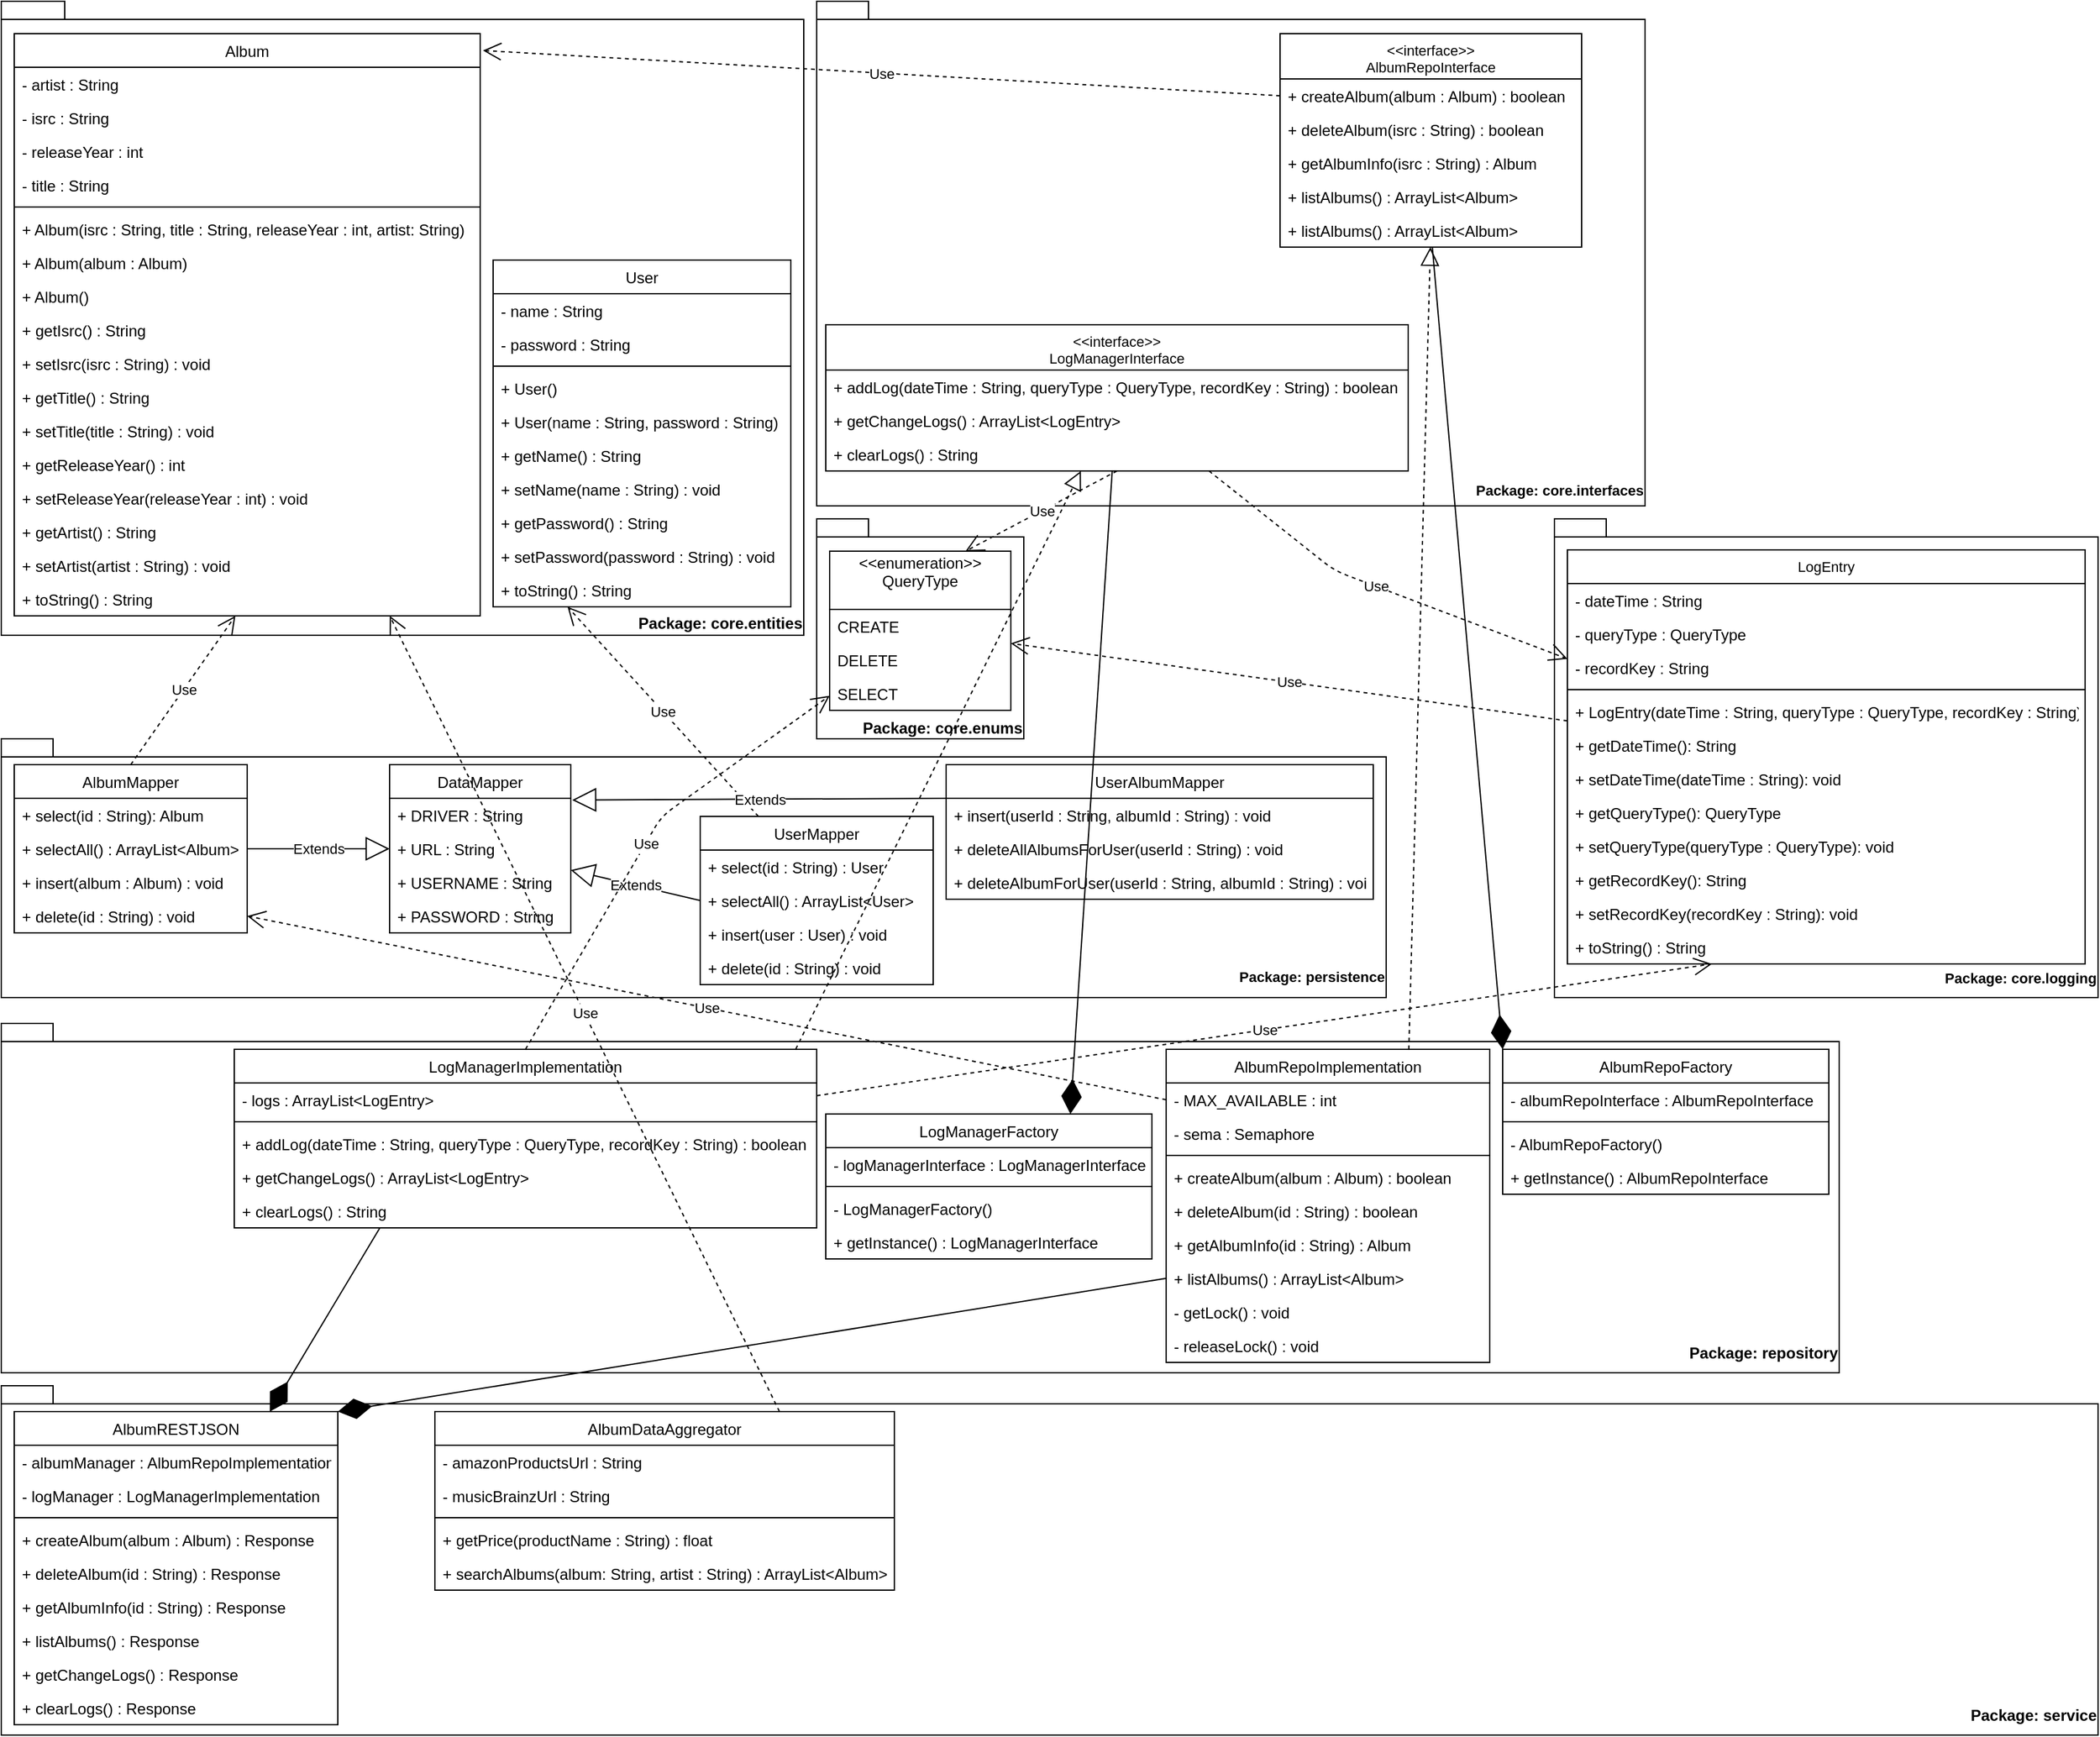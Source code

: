 <mxfile version="14.5.0" type="device"><diagram id="C5RBs43oDa-KdzZeNtuy" name="Page-1"><mxGraphModel dx="1718" dy="936" grid="1" gridSize="10" guides="1" tooltips="1" connect="1" arrows="1" fold="1" page="1" pageScale="1" pageWidth="827" pageHeight="1169" math="0" shadow="0"><root><mxCell id="WIyWlLk6GJQsqaUBKTNV-0"/><mxCell id="WIyWlLk6GJQsqaUBKTNV-1" parent="WIyWlLk6GJQsqaUBKTNV-0"/><mxCell id="I9Gw0vC_eoCGC_ENZ-wi-1" value="&lt;div align=&quot;right&quot;&gt;&lt;br&gt;&lt;/div&gt;&lt;div align=&quot;right&quot;&gt;&lt;br&gt;&lt;/div&gt;&lt;div align=&quot;right&quot;&gt;&lt;br&gt;&lt;/div&gt;&lt;div align=&quot;right&quot;&gt;&lt;br&gt;&lt;/div&gt;&lt;div align=&quot;right&quot;&gt;&lt;br&gt;&lt;/div&gt;&lt;div align=&quot;right&quot;&gt;&lt;br&gt;&lt;/div&gt;&lt;div align=&quot;right&quot;&gt;&lt;br&gt;&lt;/div&gt;&lt;div align=&quot;right&quot;&gt;&lt;br&gt;&lt;/div&gt;&lt;div align=&quot;right&quot;&gt;&lt;br&gt;&lt;/div&gt;&lt;div align=&quot;right&quot;&gt;&lt;br&gt;&lt;/div&gt;&lt;div align=&quot;right&quot;&gt;&lt;br&gt;&lt;/div&gt;&lt;div align=&quot;right&quot;&gt;&lt;br&gt;&lt;/div&gt;&lt;div align=&quot;right&quot;&gt;&lt;br&gt;&lt;/div&gt;&lt;div align=&quot;right&quot;&gt;&lt;br&gt;&lt;/div&gt;&lt;div align=&quot;right&quot;&gt;&lt;br&gt;&lt;/div&gt;&lt;div align=&quot;right&quot;&gt;&lt;br&gt;&lt;/div&gt;&lt;div align=&quot;right&quot;&gt;&lt;br&gt;&lt;/div&gt;&lt;div align=&quot;right&quot;&gt;&lt;br&gt;&lt;/div&gt;&lt;div align=&quot;right&quot;&gt;&lt;br&gt;&lt;/div&gt;&lt;div align=&quot;right&quot;&gt;&lt;br&gt;&lt;/div&gt;&lt;div align=&quot;right&quot;&gt;&lt;br&gt;&lt;/div&gt;&lt;div align=&quot;right&quot;&gt;&lt;br&gt;&lt;/div&gt;&lt;div align=&quot;right&quot;&gt;&lt;br&gt;&lt;/div&gt;&lt;div align=&quot;right&quot;&gt;&lt;br&gt;&lt;/div&gt;&lt;div align=&quot;right&quot;&gt;&lt;br&gt;&lt;/div&gt;&lt;div align=&quot;right&quot;&gt;&lt;br&gt;&lt;/div&gt;&lt;div align=&quot;right&quot;&gt;&lt;br&gt;&lt;/div&gt;&lt;div align=&quot;right&quot;&gt;&lt;br&gt;&lt;/div&gt;&lt;div align=&quot;right&quot;&gt;&lt;br&gt;&lt;/div&gt;&lt;div align=&quot;right&quot;&gt;&lt;br&gt;&lt;/div&gt;&lt;div align=&quot;right&quot;&gt;&lt;br&gt;&lt;/div&gt;&lt;div align=&quot;right&quot;&gt;&lt;br&gt;&lt;/div&gt;&lt;div align=&quot;right&quot;&gt;Package: core.entities&lt;/div&gt;" style="shape=folder;fontStyle=1;spacingTop=10;tabWidth=40;tabHeight=14;tabPosition=left;html=1;align=right;" vertex="1" parent="WIyWlLk6GJQsqaUBKTNV-1"><mxGeometry x="20" y="10" width="620" height="490" as="geometry"/></mxCell><mxCell id="zkfFHV4jXpPFQw0GAbJ--0" value="Album" style="swimlane;fontStyle=0;align=center;verticalAlign=top;childLayout=stackLayout;horizontal=1;startSize=26;horizontalStack=0;resizeParent=1;resizeLast=0;collapsible=1;marginBottom=0;rounded=0;shadow=0;strokeWidth=1;" parent="WIyWlLk6GJQsqaUBKTNV-1" vertex="1"><mxGeometry x="30" y="35" width="360" height="450" as="geometry"><mxRectangle x="230" y="140" width="160" height="26" as="alternateBounds"/></mxGeometry></mxCell><mxCell id="zkfFHV4jXpPFQw0GAbJ--1" value="- artist : String" style="text;align=left;verticalAlign=top;spacingLeft=4;spacingRight=4;overflow=hidden;rotatable=0;points=[[0,0.5],[1,0.5]];portConstraint=eastwest;" parent="zkfFHV4jXpPFQw0GAbJ--0" vertex="1"><mxGeometry y="26" width="360" height="26" as="geometry"/></mxCell><mxCell id="zkfFHV4jXpPFQw0GAbJ--2" value="- isrc : String" style="text;align=left;verticalAlign=top;spacingLeft=4;spacingRight=4;overflow=hidden;rotatable=0;points=[[0,0.5],[1,0.5]];portConstraint=eastwest;rounded=0;shadow=0;html=0;" parent="zkfFHV4jXpPFQw0GAbJ--0" vertex="1"><mxGeometry y="52" width="360" height="26" as="geometry"/></mxCell><mxCell id="zkfFHV4jXpPFQw0GAbJ--3" value="- releaseYear : int" style="text;align=left;verticalAlign=top;spacingLeft=4;spacingRight=4;overflow=hidden;rotatable=0;points=[[0,0.5],[1,0.5]];portConstraint=eastwest;rounded=0;shadow=0;html=0;" parent="zkfFHV4jXpPFQw0GAbJ--0" vertex="1"><mxGeometry y="78" width="360" height="26" as="geometry"/></mxCell><mxCell id="I9Gw0vC_eoCGC_ENZ-wi-0" value="- title : String" style="text;align=left;verticalAlign=top;spacingLeft=4;spacingRight=4;overflow=hidden;rotatable=0;points=[[0,0.5],[1,0.5]];portConstraint=eastwest;rounded=0;shadow=0;html=0;" vertex="1" parent="zkfFHV4jXpPFQw0GAbJ--0"><mxGeometry y="104" width="360" height="26" as="geometry"/></mxCell><mxCell id="zkfFHV4jXpPFQw0GAbJ--4" value="" style="line;html=1;strokeWidth=1;align=left;verticalAlign=middle;spacingTop=-1;spacingLeft=3;spacingRight=3;rotatable=0;labelPosition=right;points=[];portConstraint=eastwest;" parent="zkfFHV4jXpPFQw0GAbJ--0" vertex="1"><mxGeometry y="130" width="360" height="8" as="geometry"/></mxCell><mxCell id="zkfFHV4jXpPFQw0GAbJ--5" value="+ Album(isrc : String, title : String, releaseYear : int, artist: String)" style="text;align=left;verticalAlign=top;spacingLeft=4;spacingRight=4;overflow=hidden;rotatable=0;points=[[0,0.5],[1,0.5]];portConstraint=eastwest;" parent="zkfFHV4jXpPFQw0GAbJ--0" vertex="1"><mxGeometry y="138" width="360" height="26" as="geometry"/></mxCell><mxCell id="I9Gw0vC_eoCGC_ENZ-wi-3" value="+ Album(album : Album)" style="text;align=left;verticalAlign=top;spacingLeft=4;spacingRight=4;overflow=hidden;rotatable=0;points=[[0,0.5],[1,0.5]];portConstraint=eastwest;" vertex="1" parent="zkfFHV4jXpPFQw0GAbJ--0"><mxGeometry y="164" width="360" height="26" as="geometry"/></mxCell><mxCell id="I9Gw0vC_eoCGC_ENZ-wi-4" value="+ Album()" style="text;align=left;verticalAlign=top;spacingLeft=4;spacingRight=4;overflow=hidden;rotatable=0;points=[[0,0.5],[1,0.5]];portConstraint=eastwest;" vertex="1" parent="zkfFHV4jXpPFQw0GAbJ--0"><mxGeometry y="190" width="360" height="26" as="geometry"/></mxCell><mxCell id="I9Gw0vC_eoCGC_ENZ-wi-5" value="+ getIsrc() : String" style="text;align=left;verticalAlign=top;spacingLeft=4;spacingRight=4;overflow=hidden;rotatable=0;points=[[0,0.5],[1,0.5]];portConstraint=eastwest;" vertex="1" parent="zkfFHV4jXpPFQw0GAbJ--0"><mxGeometry y="216" width="360" height="26" as="geometry"/></mxCell><mxCell id="I9Gw0vC_eoCGC_ENZ-wi-6" value="+ setIsrc(isrc : String) : void" style="text;align=left;verticalAlign=top;spacingLeft=4;spacingRight=4;overflow=hidden;rotatable=0;points=[[0,0.5],[1,0.5]];portConstraint=eastwest;" vertex="1" parent="zkfFHV4jXpPFQw0GAbJ--0"><mxGeometry y="242" width="360" height="26" as="geometry"/></mxCell><mxCell id="I9Gw0vC_eoCGC_ENZ-wi-7" value="+ getTitle() : String" style="text;align=left;verticalAlign=top;spacingLeft=4;spacingRight=4;overflow=hidden;rotatable=0;points=[[0,0.5],[1,0.5]];portConstraint=eastwest;" vertex="1" parent="zkfFHV4jXpPFQw0GAbJ--0"><mxGeometry y="268" width="360" height="26" as="geometry"/></mxCell><mxCell id="I9Gw0vC_eoCGC_ENZ-wi-8" value="+ setTitle(title : String) : void" style="text;align=left;verticalAlign=top;spacingLeft=4;spacingRight=4;overflow=hidden;rotatable=0;points=[[0,0.5],[1,0.5]];portConstraint=eastwest;" vertex="1" parent="zkfFHV4jXpPFQw0GAbJ--0"><mxGeometry y="294" width="360" height="26" as="geometry"/></mxCell><mxCell id="I9Gw0vC_eoCGC_ENZ-wi-10" value="+ getReleaseYear() : int" style="text;align=left;verticalAlign=top;spacingLeft=4;spacingRight=4;overflow=hidden;rotatable=0;points=[[0,0.5],[1,0.5]];portConstraint=eastwest;" vertex="1" parent="zkfFHV4jXpPFQw0GAbJ--0"><mxGeometry y="320" width="360" height="26" as="geometry"/></mxCell><mxCell id="I9Gw0vC_eoCGC_ENZ-wi-9" value="+ setReleaseYear(releaseYear : int) : void" style="text;align=left;verticalAlign=top;spacingLeft=4;spacingRight=4;overflow=hidden;rotatable=0;points=[[0,0.5],[1,0.5]];portConstraint=eastwest;" vertex="1" parent="zkfFHV4jXpPFQw0GAbJ--0"><mxGeometry y="346" width="360" height="26" as="geometry"/></mxCell><mxCell id="I9Gw0vC_eoCGC_ENZ-wi-12" value="+ getArtist() : String" style="text;align=left;verticalAlign=top;spacingLeft=4;spacingRight=4;overflow=hidden;rotatable=0;points=[[0,0.5],[1,0.5]];portConstraint=eastwest;" vertex="1" parent="zkfFHV4jXpPFQw0GAbJ--0"><mxGeometry y="372" width="360" height="26" as="geometry"/></mxCell><mxCell id="I9Gw0vC_eoCGC_ENZ-wi-11" value="+ setArtist(artist : String) : void" style="text;align=left;verticalAlign=top;spacingLeft=4;spacingRight=4;overflow=hidden;rotatable=0;points=[[0,0.5],[1,0.5]];portConstraint=eastwest;" vertex="1" parent="zkfFHV4jXpPFQw0GAbJ--0"><mxGeometry y="398" width="360" height="26" as="geometry"/></mxCell><mxCell id="I9Gw0vC_eoCGC_ENZ-wi-13" value="+ toString() : String" style="text;align=left;verticalAlign=top;spacingLeft=4;spacingRight=4;overflow=hidden;rotatable=0;points=[[0,0.5],[1,0.5]];portConstraint=eastwest;" vertex="1" parent="zkfFHV4jXpPFQw0GAbJ--0"><mxGeometry y="424" width="360" height="26" as="geometry"/></mxCell><mxCell id="zkfFHV4jXpPFQw0GAbJ--17" value="User" style="swimlane;fontStyle=0;align=center;verticalAlign=top;childLayout=stackLayout;horizontal=1;startSize=26;horizontalStack=0;resizeParent=1;resizeLast=0;collapsible=1;marginBottom=0;rounded=0;shadow=0;strokeWidth=1;" parent="WIyWlLk6GJQsqaUBKTNV-1" vertex="1"><mxGeometry x="400" y="210" width="230" height="268" as="geometry"><mxRectangle x="550" y="140" width="160" height="26" as="alternateBounds"/></mxGeometry></mxCell><mxCell id="zkfFHV4jXpPFQw0GAbJ--18" value="- name : String" style="text;align=left;verticalAlign=top;spacingLeft=4;spacingRight=4;overflow=hidden;rotatable=0;points=[[0,0.5],[1,0.5]];portConstraint=eastwest;" parent="zkfFHV4jXpPFQw0GAbJ--17" vertex="1"><mxGeometry y="26" width="230" height="26" as="geometry"/></mxCell><mxCell id="zkfFHV4jXpPFQw0GAbJ--19" value="- password : String" style="text;align=left;verticalAlign=top;spacingLeft=4;spacingRight=4;overflow=hidden;rotatable=0;points=[[0,0.5],[1,0.5]];portConstraint=eastwest;rounded=0;shadow=0;html=0;" parent="zkfFHV4jXpPFQw0GAbJ--17" vertex="1"><mxGeometry y="52" width="230" height="26" as="geometry"/></mxCell><mxCell id="zkfFHV4jXpPFQw0GAbJ--23" value="" style="line;html=1;strokeWidth=1;align=left;verticalAlign=middle;spacingTop=-1;spacingLeft=3;spacingRight=3;rotatable=0;labelPosition=right;points=[];portConstraint=eastwest;" parent="zkfFHV4jXpPFQw0GAbJ--17" vertex="1"><mxGeometry y="78" width="230" height="8" as="geometry"/></mxCell><mxCell id="zkfFHV4jXpPFQw0GAbJ--20" value="+ User()" style="text;align=left;verticalAlign=top;spacingLeft=4;spacingRight=4;overflow=hidden;rotatable=0;points=[[0,0.5],[1,0.5]];portConstraint=eastwest;rounded=0;shadow=0;html=0;" parent="zkfFHV4jXpPFQw0GAbJ--17" vertex="1"><mxGeometry y="86" width="230" height="26" as="geometry"/></mxCell><mxCell id="zkfFHV4jXpPFQw0GAbJ--21" value="+ User(name : String, password : String)" style="text;align=left;verticalAlign=top;spacingLeft=4;spacingRight=4;overflow=hidden;rotatable=0;points=[[0,0.5],[1,0.5]];portConstraint=eastwest;rounded=0;shadow=0;html=0;" parent="zkfFHV4jXpPFQw0GAbJ--17" vertex="1"><mxGeometry y="112" width="230" height="26" as="geometry"/></mxCell><mxCell id="zkfFHV4jXpPFQw0GAbJ--22" value="+ getName() : String" style="text;align=left;verticalAlign=top;spacingLeft=4;spacingRight=4;overflow=hidden;rotatable=0;points=[[0,0.5],[1,0.5]];portConstraint=eastwest;rounded=0;shadow=0;html=0;" parent="zkfFHV4jXpPFQw0GAbJ--17" vertex="1"><mxGeometry y="138" width="230" height="26" as="geometry"/></mxCell><mxCell id="zkfFHV4jXpPFQw0GAbJ--24" value="+ setName(name : String) : void" style="text;align=left;verticalAlign=top;spacingLeft=4;spacingRight=4;overflow=hidden;rotatable=0;points=[[0,0.5],[1,0.5]];portConstraint=eastwest;" parent="zkfFHV4jXpPFQw0GAbJ--17" vertex="1"><mxGeometry y="164" width="230" height="26" as="geometry"/></mxCell><mxCell id="zkfFHV4jXpPFQw0GAbJ--25" value="+ getPassword() : String" style="text;align=left;verticalAlign=top;spacingLeft=4;spacingRight=4;overflow=hidden;rotatable=0;points=[[0,0.5],[1,0.5]];portConstraint=eastwest;" parent="zkfFHV4jXpPFQw0GAbJ--17" vertex="1"><mxGeometry y="190" width="230" height="26" as="geometry"/></mxCell><mxCell id="I9Gw0vC_eoCGC_ENZ-wi-14" value="+ setPassword(password : String) : void" style="text;align=left;verticalAlign=top;spacingLeft=4;spacingRight=4;overflow=hidden;rotatable=0;points=[[0,0.5],[1,0.5]];portConstraint=eastwest;" vertex="1" parent="zkfFHV4jXpPFQw0GAbJ--17"><mxGeometry y="216" width="230" height="26" as="geometry"/></mxCell><mxCell id="I9Gw0vC_eoCGC_ENZ-wi-15" value="+ toString() : String" style="text;align=left;verticalAlign=top;spacingLeft=4;spacingRight=4;overflow=hidden;rotatable=0;points=[[0,0.5],[1,0.5]];portConstraint=eastwest;" vertex="1" parent="zkfFHV4jXpPFQw0GAbJ--17"><mxGeometry y="242" width="230" height="26" as="geometry"/></mxCell><mxCell id="I9Gw0vC_eoCGC_ENZ-wi-17" value="&lt;div align=&quot;right&quot;&gt;&lt;br&gt;&lt;/div&gt;&lt;div align=&quot;right&quot;&gt;&lt;br&gt;&lt;/div&gt;&lt;div align=&quot;right&quot;&gt;&lt;br&gt;&lt;/div&gt;&lt;div align=&quot;right&quot;&gt;&lt;br&gt;&lt;/div&gt;&lt;div align=&quot;right&quot;&gt;&lt;br&gt;&lt;/div&gt;&lt;div align=&quot;right&quot;&gt;&lt;br&gt;&lt;/div&gt;&lt;div align=&quot;right&quot;&gt;&lt;br&gt;&lt;/div&gt;&lt;div align=&quot;right&quot;&gt;&lt;br&gt;&lt;/div&gt;&lt;div align=&quot;right&quot;&gt;&lt;br&gt;&lt;/div&gt;&lt;div align=&quot;right&quot;&gt;&lt;br&gt;&lt;/div&gt;&lt;div align=&quot;right&quot;&gt;Package: core.enums&lt;br&gt;&lt;/div&gt;" style="shape=folder;fontStyle=1;spacingTop=10;tabWidth=40;tabHeight=14;tabPosition=left;html=1;align=right;" vertex="1" parent="WIyWlLk6GJQsqaUBKTNV-1"><mxGeometry x="650" y="410" width="160" height="170" as="geometry"/></mxCell><mxCell id="I9Gw0vC_eoCGC_ENZ-wi-18" value="&lt;&lt;enumeration&gt;&gt;&#xA;QueryType&#xA;" style="swimlane;fontStyle=0;childLayout=stackLayout;horizontal=1;startSize=45;fillColor=none;horizontalStack=0;resizeParent=1;resizeParentMax=0;resizeLast=0;collapsible=1;marginBottom=0;" vertex="1" parent="WIyWlLk6GJQsqaUBKTNV-1"><mxGeometry x="660" y="435" width="140" height="123" as="geometry"/></mxCell><mxCell id="I9Gw0vC_eoCGC_ENZ-wi-19" value="CREATE" style="text;strokeColor=none;fillColor=none;align=left;verticalAlign=top;spacingLeft=4;spacingRight=4;overflow=hidden;rotatable=0;points=[[0,0.5],[1,0.5]];portConstraint=eastwest;" vertex="1" parent="I9Gw0vC_eoCGC_ENZ-wi-18"><mxGeometry y="45" width="140" height="26" as="geometry"/></mxCell><mxCell id="I9Gw0vC_eoCGC_ENZ-wi-20" value="DELETE" style="text;strokeColor=none;fillColor=none;align=left;verticalAlign=top;spacingLeft=4;spacingRight=4;overflow=hidden;rotatable=0;points=[[0,0.5],[1,0.5]];portConstraint=eastwest;" vertex="1" parent="I9Gw0vC_eoCGC_ENZ-wi-18"><mxGeometry y="71" width="140" height="26" as="geometry"/></mxCell><mxCell id="I9Gw0vC_eoCGC_ENZ-wi-21" value="SELECT" style="text;strokeColor=none;fillColor=none;align=left;verticalAlign=top;spacingLeft=4;spacingRight=4;overflow=hidden;rotatable=0;points=[[0,0.5],[1,0.5]];portConstraint=eastwest;" vertex="1" parent="I9Gw0vC_eoCGC_ENZ-wi-18"><mxGeometry y="97" width="140" height="26" as="geometry"/></mxCell><mxCell id="I9Gw0vC_eoCGC_ENZ-wi-23" value="&lt;div align=&quot;right&quot;&gt;&lt;br&gt;&lt;/div&gt;&lt;div align=&quot;right&quot;&gt;&lt;br&gt;&lt;/div&gt;&lt;div align=&quot;right&quot;&gt;&lt;br&gt;&lt;/div&gt;&lt;div align=&quot;right&quot;&gt;&lt;br&gt;&lt;/div&gt;&lt;div align=&quot;right&quot;&gt;&lt;br&gt;&lt;/div&gt;&lt;div align=&quot;right&quot;&gt;&lt;br&gt;&lt;/div&gt;&lt;div align=&quot;right&quot;&gt;&lt;br&gt;&lt;/div&gt;&lt;div align=&quot;right&quot;&gt;&lt;br&gt;&lt;/div&gt;&lt;div align=&quot;right&quot;&gt;&lt;br&gt;&lt;/div&gt;&lt;div align=&quot;right&quot;&gt;&lt;br&gt;&lt;/div&gt;&lt;div align=&quot;right&quot;&gt;&lt;br&gt;&lt;/div&gt;&lt;div align=&quot;right&quot;&gt;&lt;br&gt;&lt;/div&gt;&lt;div align=&quot;right&quot;&gt;&lt;br&gt;&lt;/div&gt;&lt;div align=&quot;right&quot;&gt;&lt;br&gt;&lt;/div&gt;&lt;div align=&quot;right&quot;&gt;&lt;br&gt;&lt;/div&gt;&lt;div align=&quot;right&quot;&gt;&lt;br&gt;&lt;/div&gt;&lt;div align=&quot;right&quot;&gt;&lt;br&gt;&lt;/div&gt;&lt;div align=&quot;right&quot;&gt;&lt;br&gt;&lt;/div&gt;&lt;div align=&quot;right&quot;&gt;&lt;br&gt;&lt;/div&gt;&lt;div align=&quot;right&quot;&gt;&lt;br&gt;&lt;/div&gt;&lt;div align=&quot;right&quot;&gt;&lt;br&gt;&lt;/div&gt;&lt;div align=&quot;right&quot;&gt;&lt;br&gt;&lt;/div&gt;&lt;div align=&quot;right&quot;&gt;&lt;br&gt;&lt;/div&gt;&lt;div align=&quot;right&quot;&gt;&lt;br&gt;&lt;/div&gt;&lt;div align=&quot;right&quot;&gt;&lt;br&gt;&lt;/div&gt;&lt;div align=&quot;right&quot;&gt;&lt;br&gt;&lt;/div&gt;&lt;div align=&quot;right&quot;&gt;&lt;br&gt;&lt;/div&gt;&lt;div align=&quot;right&quot;&gt;Package: core.interfaces&lt;br&gt;&lt;/div&gt;" style="shape=folder;fontStyle=1;spacingTop=10;tabWidth=40;tabHeight=14;tabPosition=left;html=1;fontSize=11;align=right;" vertex="1" parent="WIyWlLk6GJQsqaUBKTNV-1"><mxGeometry x="650" y="10" width="640" height="390" as="geometry"/></mxCell><mxCell id="I9Gw0vC_eoCGC_ENZ-wi-26" value="&lt;&lt;interface&gt;&gt;&#xA;AlbumRepoInterface" style="swimlane;fontStyle=0;align=center;verticalAlign=top;childLayout=stackLayout;horizontal=1;startSize=35;horizontalStack=0;resizeParent=1;resizeParentMax=0;resizeLast=0;collapsible=1;marginBottom=0;fontSize=11;" vertex="1" parent="WIyWlLk6GJQsqaUBKTNV-1"><mxGeometry x="1008" y="35" width="233" height="165" as="geometry"/></mxCell><mxCell id="I9Gw0vC_eoCGC_ENZ-wi-27" value="+ createAlbum(album : Album) : boolean" style="text;strokeColor=none;fillColor=none;align=left;verticalAlign=top;spacingLeft=4;spacingRight=4;overflow=hidden;rotatable=0;points=[[0,0.5],[1,0.5]];portConstraint=eastwest;" vertex="1" parent="I9Gw0vC_eoCGC_ENZ-wi-26"><mxGeometry y="35" width="233" height="26" as="geometry"/></mxCell><mxCell id="I9Gw0vC_eoCGC_ENZ-wi-29" value="+ deleteAlbum(isrc : String) : boolean" style="text;strokeColor=none;fillColor=none;align=left;verticalAlign=top;spacingLeft=4;spacingRight=4;overflow=hidden;rotatable=0;points=[[0,0.5],[1,0.5]];portConstraint=eastwest;" vertex="1" parent="I9Gw0vC_eoCGC_ENZ-wi-26"><mxGeometry y="61" width="233" height="26" as="geometry"/></mxCell><mxCell id="I9Gw0vC_eoCGC_ENZ-wi-31" value="+ getAlbumInfo(isrc : String) : Album" style="text;strokeColor=none;fillColor=none;align=left;verticalAlign=top;spacingLeft=4;spacingRight=4;overflow=hidden;rotatable=0;points=[[0,0.5],[1,0.5]];portConstraint=eastwest;" vertex="1" parent="I9Gw0vC_eoCGC_ENZ-wi-26"><mxGeometry y="87" width="233" height="26" as="geometry"/></mxCell><mxCell id="I9Gw0vC_eoCGC_ENZ-wi-32" value="+ listAlbums() : ArrayList&lt;Album&gt;" style="text;strokeColor=none;fillColor=none;align=left;verticalAlign=top;spacingLeft=4;spacingRight=4;overflow=hidden;rotatable=0;points=[[0,0.5],[1,0.5]];portConstraint=eastwest;" vertex="1" parent="I9Gw0vC_eoCGC_ENZ-wi-26"><mxGeometry y="113" width="233" height="26" as="geometry"/></mxCell><mxCell id="I9Gw0vC_eoCGC_ENZ-wi-33" value="+ listAlbums() : ArrayList&lt;Album&gt;" style="text;strokeColor=none;fillColor=none;align=left;verticalAlign=top;spacingLeft=4;spacingRight=4;overflow=hidden;rotatable=0;points=[[0,0.5],[1,0.5]];portConstraint=eastwest;" vertex="1" parent="I9Gw0vC_eoCGC_ENZ-wi-26"><mxGeometry y="139" width="233" height="26" as="geometry"/></mxCell><mxCell id="I9Gw0vC_eoCGC_ENZ-wi-30" value="Use" style="endArrow=open;endSize=12;dashed=1;html=1;fontSize=11;exitX=0;exitY=0.5;exitDx=0;exitDy=0;entryX=1.006;entryY=0.029;entryDx=0;entryDy=0;entryPerimeter=0;" edge="1" parent="WIyWlLk6GJQsqaUBKTNV-1" source="I9Gw0vC_eoCGC_ENZ-wi-27" target="zkfFHV4jXpPFQw0GAbJ--0"><mxGeometry width="160" relative="1" as="geometry"><mxPoint x="840" y="200" as="sourcePoint"/><mxPoint x="1000" y="200" as="targetPoint"/></mxGeometry></mxCell><mxCell id="I9Gw0vC_eoCGC_ENZ-wi-34" value="&lt;&lt;interface&gt;&gt;&#xA;LogManagerInterface" style="swimlane;fontStyle=0;align=center;verticalAlign=top;childLayout=stackLayout;horizontal=1;startSize=35;horizontalStack=0;resizeParent=1;resizeParentMax=0;resizeLast=0;collapsible=1;marginBottom=0;fontSize=11;" vertex="1" parent="WIyWlLk6GJQsqaUBKTNV-1"><mxGeometry x="657" y="260" width="450" height="113" as="geometry"/></mxCell><mxCell id="I9Gw0vC_eoCGC_ENZ-wi-35" value="+ addLog(dateTime : String, queryType : QueryType, recordKey : String) : boolean" style="text;strokeColor=none;fillColor=none;align=left;verticalAlign=top;spacingLeft=4;spacingRight=4;overflow=hidden;rotatable=0;points=[[0,0.5],[1,0.5]];portConstraint=eastwest;" vertex="1" parent="I9Gw0vC_eoCGC_ENZ-wi-34"><mxGeometry y="35" width="450" height="26" as="geometry"/></mxCell><mxCell id="I9Gw0vC_eoCGC_ENZ-wi-36" value="+ getChangeLogs() : ArrayList&lt;LogEntry&gt;" style="text;strokeColor=none;fillColor=none;align=left;verticalAlign=top;spacingLeft=4;spacingRight=4;overflow=hidden;rotatable=0;points=[[0,0.5],[1,0.5]];portConstraint=eastwest;" vertex="1" parent="I9Gw0vC_eoCGC_ENZ-wi-34"><mxGeometry y="61" width="450" height="26" as="geometry"/></mxCell><mxCell id="I9Gw0vC_eoCGC_ENZ-wi-37" value="+ clearLogs() : String" style="text;strokeColor=none;fillColor=none;align=left;verticalAlign=top;spacingLeft=4;spacingRight=4;overflow=hidden;rotatable=0;points=[[0,0.5],[1,0.5]];portConstraint=eastwest;" vertex="1" parent="I9Gw0vC_eoCGC_ENZ-wi-34"><mxGeometry y="87" width="450" height="26" as="geometry"/></mxCell><mxCell id="I9Gw0vC_eoCGC_ENZ-wi-40" value="Use" style="endArrow=open;endSize=12;dashed=1;html=1;fontSize=11;exitX=0.5;exitY=1;exitDx=0;exitDy=0;entryX=0.75;entryY=0;entryDx=0;entryDy=0;" edge="1" parent="WIyWlLk6GJQsqaUBKTNV-1" source="I9Gw0vC_eoCGC_ENZ-wi-34" target="I9Gw0vC_eoCGC_ENZ-wi-18"><mxGeometry width="160" relative="1" as="geometry"><mxPoint x="860" y="420" as="sourcePoint"/><mxPoint x="1020" y="420" as="targetPoint"/></mxGeometry></mxCell><mxCell id="I9Gw0vC_eoCGC_ENZ-wi-41" value="&lt;div&gt;&lt;br&gt;&lt;/div&gt;&lt;div&gt;&lt;br&gt;&lt;/div&gt;&lt;div&gt;&lt;br&gt;&lt;/div&gt;&lt;div&gt;&lt;br&gt;&lt;/div&gt;&lt;div&gt;&lt;br&gt;&lt;/div&gt;&lt;div&gt;&lt;br&gt;&lt;/div&gt;&lt;div&gt;&lt;br&gt;&lt;/div&gt;&lt;div&gt;&lt;br&gt;&lt;/div&gt;&lt;div&gt;&lt;br&gt;&lt;/div&gt;&lt;div&gt;&lt;br&gt;&lt;/div&gt;&lt;div&gt;&lt;br&gt;&lt;/div&gt;&lt;div&gt;&lt;br&gt;&lt;/div&gt;&lt;div&gt;&lt;br&gt;&lt;/div&gt;&lt;div&gt;&lt;br&gt;&lt;/div&gt;&lt;div&gt;&lt;br&gt;&lt;/div&gt;&lt;div&gt;&lt;br&gt;&lt;/div&gt;&lt;div&gt;&lt;br&gt;&lt;/div&gt;&lt;div&gt;&lt;br&gt;&lt;/div&gt;&lt;div&gt;&lt;br&gt;&lt;/div&gt;&lt;div&gt;&lt;br&gt;&lt;/div&gt;&lt;div&gt;&lt;br&gt;&lt;/div&gt;&lt;div&gt;&lt;br&gt;&lt;/div&gt;&lt;div&gt;&lt;br&gt;&lt;/div&gt;&lt;div&gt;&lt;br&gt;&lt;/div&gt;&lt;div&gt;&lt;br&gt;&lt;/div&gt;&lt;div align=&quot;right&quot;&gt;Package: core.logging&lt;/div&gt;" style="shape=folder;fontStyle=1;spacingTop=10;tabWidth=40;tabHeight=14;tabPosition=left;html=1;fontSize=11;align=right;" vertex="1" parent="WIyWlLk6GJQsqaUBKTNV-1"><mxGeometry x="1220" y="410" width="420" height="370" as="geometry"/></mxCell><mxCell id="I9Gw0vC_eoCGC_ENZ-wi-42" value="LogEntry" style="swimlane;fontStyle=0;align=center;verticalAlign=top;childLayout=stackLayout;horizontal=1;startSize=26;horizontalStack=0;resizeParent=1;resizeParentMax=0;resizeLast=0;collapsible=1;marginBottom=0;fontSize=11;" vertex="1" parent="WIyWlLk6GJQsqaUBKTNV-1"><mxGeometry x="1230" y="434" width="400" height="320" as="geometry"/></mxCell><mxCell id="I9Gw0vC_eoCGC_ENZ-wi-43" value="- dateTime : String" style="text;strokeColor=none;fillColor=none;align=left;verticalAlign=top;spacingLeft=4;spacingRight=4;overflow=hidden;rotatable=0;points=[[0,0.5],[1,0.5]];portConstraint=eastwest;" vertex="1" parent="I9Gw0vC_eoCGC_ENZ-wi-42"><mxGeometry y="26" width="400" height="26" as="geometry"/></mxCell><mxCell id="I9Gw0vC_eoCGC_ENZ-wi-46" value="- queryType : QueryType" style="text;strokeColor=none;fillColor=none;align=left;verticalAlign=top;spacingLeft=4;spacingRight=4;overflow=hidden;rotatable=0;points=[[0,0.5],[1,0.5]];portConstraint=eastwest;" vertex="1" parent="I9Gw0vC_eoCGC_ENZ-wi-42"><mxGeometry y="52" width="400" height="26" as="geometry"/></mxCell><mxCell id="I9Gw0vC_eoCGC_ENZ-wi-48" value="- recordKey : String" style="text;strokeColor=none;fillColor=none;align=left;verticalAlign=top;spacingLeft=4;spacingRight=4;overflow=hidden;rotatable=0;points=[[0,0.5],[1,0.5]];portConstraint=eastwest;" vertex="1" parent="I9Gw0vC_eoCGC_ENZ-wi-42"><mxGeometry y="78" width="400" height="26" as="geometry"/></mxCell><mxCell id="I9Gw0vC_eoCGC_ENZ-wi-44" value="" style="line;strokeWidth=1;fillColor=none;align=left;verticalAlign=middle;spacingTop=-1;spacingLeft=3;spacingRight=3;rotatable=0;labelPosition=right;points=[];portConstraint=eastwest;" vertex="1" parent="I9Gw0vC_eoCGC_ENZ-wi-42"><mxGeometry y="104" width="400" height="8" as="geometry"/></mxCell><mxCell id="I9Gw0vC_eoCGC_ENZ-wi-49" value="+ LogEntry(dateTime : String, queryType : QueryType, recordKey : String)" style="text;strokeColor=none;fillColor=none;align=left;verticalAlign=top;spacingLeft=4;spacingRight=4;overflow=hidden;rotatable=0;points=[[0,0.5],[1,0.5]];portConstraint=eastwest;" vertex="1" parent="I9Gw0vC_eoCGC_ENZ-wi-42"><mxGeometry y="112" width="400" height="26" as="geometry"/></mxCell><mxCell id="I9Gw0vC_eoCGC_ENZ-wi-45" value="+ getDateTime(): String" style="text;strokeColor=none;fillColor=none;align=left;verticalAlign=top;spacingLeft=4;spacingRight=4;overflow=hidden;rotatable=0;points=[[0,0.5],[1,0.5]];portConstraint=eastwest;" vertex="1" parent="I9Gw0vC_eoCGC_ENZ-wi-42"><mxGeometry y="138" width="400" height="26" as="geometry"/></mxCell><mxCell id="I9Gw0vC_eoCGC_ENZ-wi-50" value="+ setDateTime(dateTime : String): void" style="text;strokeColor=none;fillColor=none;align=left;verticalAlign=top;spacingLeft=4;spacingRight=4;overflow=hidden;rotatable=0;points=[[0,0.5],[1,0.5]];portConstraint=eastwest;" vertex="1" parent="I9Gw0vC_eoCGC_ENZ-wi-42"><mxGeometry y="164" width="400" height="26" as="geometry"/></mxCell><mxCell id="I9Gw0vC_eoCGC_ENZ-wi-53" value="+ getQueryType(): QueryType" style="text;strokeColor=none;fillColor=none;align=left;verticalAlign=top;spacingLeft=4;spacingRight=4;overflow=hidden;rotatable=0;points=[[0,0.5],[1,0.5]];portConstraint=eastwest;" vertex="1" parent="I9Gw0vC_eoCGC_ENZ-wi-42"><mxGeometry y="190" width="400" height="26" as="geometry"/></mxCell><mxCell id="I9Gw0vC_eoCGC_ENZ-wi-52" value="+ setQueryType(queryType : QueryType): void" style="text;strokeColor=none;fillColor=none;align=left;verticalAlign=top;spacingLeft=4;spacingRight=4;overflow=hidden;rotatable=0;points=[[0,0.5],[1,0.5]];portConstraint=eastwest;" vertex="1" parent="I9Gw0vC_eoCGC_ENZ-wi-42"><mxGeometry y="216" width="400" height="26" as="geometry"/></mxCell><mxCell id="I9Gw0vC_eoCGC_ENZ-wi-56" value="+ getRecordKey(): String" style="text;strokeColor=none;fillColor=none;align=left;verticalAlign=top;spacingLeft=4;spacingRight=4;overflow=hidden;rotatable=0;points=[[0,0.5],[1,0.5]];portConstraint=eastwest;" vertex="1" parent="I9Gw0vC_eoCGC_ENZ-wi-42"><mxGeometry y="242" width="400" height="26" as="geometry"/></mxCell><mxCell id="I9Gw0vC_eoCGC_ENZ-wi-55" value="+ setRecordKey(recordKey : String): void" style="text;strokeColor=none;fillColor=none;align=left;verticalAlign=top;spacingLeft=4;spacingRight=4;overflow=hidden;rotatable=0;points=[[0,0.5],[1,0.5]];portConstraint=eastwest;" vertex="1" parent="I9Gw0vC_eoCGC_ENZ-wi-42"><mxGeometry y="268" width="400" height="26" as="geometry"/></mxCell><mxCell id="I9Gw0vC_eoCGC_ENZ-wi-57" value="+ toString() : String" style="text;strokeColor=none;fillColor=none;align=left;verticalAlign=top;spacingLeft=4;spacingRight=4;overflow=hidden;rotatable=0;points=[[0,0.5],[1,0.5]];portConstraint=eastwest;" vertex="1" parent="I9Gw0vC_eoCGC_ENZ-wi-42"><mxGeometry y="294" width="400" height="26" as="geometry"/></mxCell><mxCell id="I9Gw0vC_eoCGC_ENZ-wi-47" value="Use" style="endArrow=open;endSize=12;dashed=1;html=1;fontSize=11;" edge="1" parent="WIyWlLk6GJQsqaUBKTNV-1" source="I9Gw0vC_eoCGC_ENZ-wi-42" target="I9Gw0vC_eoCGC_ENZ-wi-18"><mxGeometry width="160" relative="1" as="geometry"><mxPoint x="1117" y="200" as="sourcePoint"/><mxPoint x="1277" y="200" as="targetPoint"/></mxGeometry></mxCell><mxCell id="I9Gw0vC_eoCGC_ENZ-wi-58" value="package" style="shape=folder;fontStyle=1;spacingTop=10;tabWidth=40;tabHeight=14;tabPosition=left;html=1;fontSize=11;" vertex="1" parent="WIyWlLk6GJQsqaUBKTNV-1"><mxGeometry x="770" y="660" width="70" height="50" as="geometry"/></mxCell><mxCell id="I9Gw0vC_eoCGC_ENZ-wi-59" value="&lt;div align=&quot;right&quot;&gt;&lt;br&gt;&lt;/div&gt;&lt;div align=&quot;right&quot;&gt;&lt;br&gt;&lt;/div&gt;&lt;div align=&quot;right&quot;&gt;&lt;br&gt;&lt;/div&gt;&lt;div align=&quot;right&quot;&gt;&lt;br&gt;&lt;/div&gt;&lt;div align=&quot;right&quot;&gt;&lt;br&gt;&lt;/div&gt;&lt;div align=&quot;right&quot;&gt;&lt;br&gt;&lt;/div&gt;&lt;div align=&quot;right&quot;&gt;&lt;br&gt;&lt;/div&gt;&lt;div align=&quot;right&quot;&gt;&lt;br&gt;&lt;/div&gt;&lt;div align=&quot;right&quot;&gt;&lt;br&gt;&lt;/div&gt;&lt;div align=&quot;right&quot;&gt;&lt;br&gt;&lt;/div&gt;&lt;div align=&quot;right&quot;&gt;&lt;br&gt;&lt;/div&gt;&lt;div align=&quot;right&quot;&gt;&lt;br&gt;&lt;/div&gt;&lt;div align=&quot;right&quot;&gt;Package: persistence&lt;br&gt;&lt;/div&gt;" style="shape=folder;fontStyle=1;spacingTop=10;tabWidth=40;tabHeight=14;tabPosition=left;html=1;fontSize=11;align=right;" vertex="1" parent="WIyWlLk6GJQsqaUBKTNV-1"><mxGeometry x="20" y="580" width="1070" height="200" as="geometry"/></mxCell><mxCell id="I9Gw0vC_eoCGC_ENZ-wi-60" value="DataMapper" style="swimlane;fontStyle=0;childLayout=stackLayout;horizontal=1;startSize=26;fillColor=none;horizontalStack=0;resizeParent=1;resizeParentMax=0;resizeLast=0;collapsible=1;marginBottom=0;fontSize=12;" vertex="1" parent="WIyWlLk6GJQsqaUBKTNV-1"><mxGeometry x="320" y="600" width="140" height="130" as="geometry"/></mxCell><mxCell id="I9Gw0vC_eoCGC_ENZ-wi-61" value="+ DRIVER : String" style="text;strokeColor=none;fillColor=none;align=left;verticalAlign=top;spacingLeft=4;spacingRight=4;overflow=hidden;rotatable=0;points=[[0,0.5],[1,0.5]];portConstraint=eastwest;" vertex="1" parent="I9Gw0vC_eoCGC_ENZ-wi-60"><mxGeometry y="26" width="140" height="26" as="geometry"/></mxCell><mxCell id="I9Gw0vC_eoCGC_ENZ-wi-62" value="+ URL : String" style="text;strokeColor=none;fillColor=none;align=left;verticalAlign=top;spacingLeft=4;spacingRight=4;overflow=hidden;rotatable=0;points=[[0,0.5],[1,0.5]];portConstraint=eastwest;" vertex="1" parent="I9Gw0vC_eoCGC_ENZ-wi-60"><mxGeometry y="52" width="140" height="26" as="geometry"/></mxCell><mxCell id="I9Gw0vC_eoCGC_ENZ-wi-63" value="+ USERNAME : String" style="text;strokeColor=none;fillColor=none;align=left;verticalAlign=top;spacingLeft=4;spacingRight=4;overflow=hidden;rotatable=0;points=[[0,0.5],[1,0.5]];portConstraint=eastwest;" vertex="1" parent="I9Gw0vC_eoCGC_ENZ-wi-60"><mxGeometry y="78" width="140" height="26" as="geometry"/></mxCell><mxCell id="I9Gw0vC_eoCGC_ENZ-wi-64" value="+ PASSWORD : String" style="text;strokeColor=none;fillColor=none;align=left;verticalAlign=top;spacingLeft=4;spacingRight=4;overflow=hidden;rotatable=0;points=[[0,0.5],[1,0.5]];portConstraint=eastwest;" vertex="1" parent="I9Gw0vC_eoCGC_ENZ-wi-60"><mxGeometry y="104" width="140" height="26" as="geometry"/></mxCell><mxCell id="I9Gw0vC_eoCGC_ENZ-wi-65" value="Extends" style="endArrow=block;endSize=16;endFill=0;html=1;fontSize=11;" edge="1" parent="WIyWlLk6GJQsqaUBKTNV-1" source="I9Gw0vC_eoCGC_ENZ-wi-66" target="I9Gw0vC_eoCGC_ENZ-wi-60"><mxGeometry width="160" relative="1" as="geometry"><mxPoint x="730" y="760" as="sourcePoint"/><mxPoint x="890" y="760" as="targetPoint"/></mxGeometry></mxCell><mxCell id="I9Gw0vC_eoCGC_ENZ-wi-66" value="AlbumMapper" style="swimlane;fontStyle=0;childLayout=stackLayout;horizontal=1;startSize=26;fillColor=none;horizontalStack=0;resizeParent=1;resizeParentMax=0;resizeLast=0;collapsible=1;marginBottom=0;" vertex="1" parent="WIyWlLk6GJQsqaUBKTNV-1"><mxGeometry x="30" y="600" width="180" height="130" as="geometry"/></mxCell><mxCell id="I9Gw0vC_eoCGC_ENZ-wi-67" value="+ select(id : String): Album" style="text;strokeColor=none;fillColor=none;align=left;verticalAlign=top;spacingLeft=4;spacingRight=4;overflow=hidden;rotatable=0;points=[[0,0.5],[1,0.5]];portConstraint=eastwest;" vertex="1" parent="I9Gw0vC_eoCGC_ENZ-wi-66"><mxGeometry y="26" width="180" height="26" as="geometry"/></mxCell><mxCell id="I9Gw0vC_eoCGC_ENZ-wi-68" value="+ selectAll() : ArrayList&lt;Album&gt;" style="text;strokeColor=none;fillColor=none;align=left;verticalAlign=top;spacingLeft=4;spacingRight=4;overflow=hidden;rotatable=0;points=[[0,0.5],[1,0.5]];portConstraint=eastwest;" vertex="1" parent="I9Gw0vC_eoCGC_ENZ-wi-66"><mxGeometry y="52" width="180" height="26" as="geometry"/></mxCell><mxCell id="I9Gw0vC_eoCGC_ENZ-wi-69" value="+ insert(album : Album) : void" style="text;strokeColor=none;fillColor=none;align=left;verticalAlign=top;spacingLeft=4;spacingRight=4;overflow=hidden;rotatable=0;points=[[0,0.5],[1,0.5]];portConstraint=eastwest;" vertex="1" parent="I9Gw0vC_eoCGC_ENZ-wi-66"><mxGeometry y="78" width="180" height="26" as="geometry"/></mxCell><mxCell id="I9Gw0vC_eoCGC_ENZ-wi-71" value="+ delete(id : String) : void" style="text;strokeColor=none;fillColor=none;align=left;verticalAlign=top;spacingLeft=4;spacingRight=4;overflow=hidden;rotatable=0;points=[[0,0.5],[1,0.5]];portConstraint=eastwest;" vertex="1" parent="I9Gw0vC_eoCGC_ENZ-wi-66"><mxGeometry y="104" width="180" height="26" as="geometry"/></mxCell><mxCell id="I9Gw0vC_eoCGC_ENZ-wi-70" value="Use" style="endArrow=open;endSize=12;dashed=1;html=1;fontSize=11;exitX=0.5;exitY=0;exitDx=0;exitDy=0;" edge="1" parent="WIyWlLk6GJQsqaUBKTNV-1" source="I9Gw0vC_eoCGC_ENZ-wi-66" target="I9Gw0vC_eoCGC_ENZ-wi-13"><mxGeometry width="160" relative="1" as="geometry"><mxPoint x="730" y="550" as="sourcePoint"/><mxPoint x="890" y="550" as="targetPoint"/></mxGeometry></mxCell><mxCell id="I9Gw0vC_eoCGC_ENZ-wi-72" value="UserMapper" style="swimlane;fontStyle=0;childLayout=stackLayout;horizontal=1;startSize=26;fillColor=none;horizontalStack=0;resizeParent=1;resizeParentMax=0;resizeLast=0;collapsible=1;marginBottom=0;fontSize=12;" vertex="1" parent="WIyWlLk6GJQsqaUBKTNV-1"><mxGeometry x="560" y="640" width="180" height="130" as="geometry"/></mxCell><mxCell id="I9Gw0vC_eoCGC_ENZ-wi-73" value="+ select(id : String) : User" style="text;strokeColor=none;fillColor=none;align=left;verticalAlign=top;spacingLeft=4;spacingRight=4;overflow=hidden;rotatable=0;points=[[0,0.5],[1,0.5]];portConstraint=eastwest;" vertex="1" parent="I9Gw0vC_eoCGC_ENZ-wi-72"><mxGeometry y="26" width="180" height="26" as="geometry"/></mxCell><mxCell id="I9Gw0vC_eoCGC_ENZ-wi-74" value="+ selectAll() : ArrayList&lt;User&gt;" style="text;strokeColor=none;fillColor=none;align=left;verticalAlign=top;spacingLeft=4;spacingRight=4;overflow=hidden;rotatable=0;points=[[0,0.5],[1,0.5]];portConstraint=eastwest;" vertex="1" parent="I9Gw0vC_eoCGC_ENZ-wi-72"><mxGeometry y="52" width="180" height="26" as="geometry"/></mxCell><mxCell id="I9Gw0vC_eoCGC_ENZ-wi-75" value="+ insert(user : User) : void" style="text;strokeColor=none;fillColor=none;align=left;verticalAlign=top;spacingLeft=4;spacingRight=4;overflow=hidden;rotatable=0;points=[[0,0.5],[1,0.5]];portConstraint=eastwest;" vertex="1" parent="I9Gw0vC_eoCGC_ENZ-wi-72"><mxGeometry y="78" width="180" height="26" as="geometry"/></mxCell><mxCell id="I9Gw0vC_eoCGC_ENZ-wi-77" value="+ delete(id : String) : void" style="text;strokeColor=none;fillColor=none;align=left;verticalAlign=top;spacingLeft=4;spacingRight=4;overflow=hidden;rotatable=0;points=[[0,0.5],[1,0.5]];portConstraint=eastwest;" vertex="1" parent="I9Gw0vC_eoCGC_ENZ-wi-72"><mxGeometry y="104" width="180" height="26" as="geometry"/></mxCell><mxCell id="I9Gw0vC_eoCGC_ENZ-wi-76" value="&lt;font style=&quot;font-size: 11px&quot;&gt;Use&lt;/font&gt;" style="endArrow=open;endSize=12;dashed=1;html=1;fontSize=12;exitX=0.25;exitY=0;exitDx=0;exitDy=0;entryX=0.25;entryY=1;entryDx=0;entryDy=0;" edge="1" parent="WIyWlLk6GJQsqaUBKTNV-1" source="I9Gw0vC_eoCGC_ENZ-wi-72" target="zkfFHV4jXpPFQw0GAbJ--17"><mxGeometry width="160" relative="1" as="geometry"><mxPoint x="827" y="704" as="sourcePoint"/><mxPoint x="987" y="704" as="targetPoint"/></mxGeometry></mxCell><mxCell id="I9Gw0vC_eoCGC_ENZ-wi-78" value="Extends" style="endArrow=block;endSize=16;endFill=0;html=1;fontSize=11;exitX=0;exitY=0.5;exitDx=0;exitDy=0;" edge="1" parent="WIyWlLk6GJQsqaUBKTNV-1" source="I9Gw0vC_eoCGC_ENZ-wi-74" target="I9Gw0vC_eoCGC_ENZ-wi-60"><mxGeometry width="160" relative="1" as="geometry"><mxPoint x="440" y="779.58" as="sourcePoint"/><mxPoint x="550" y="779.58" as="targetPoint"/></mxGeometry></mxCell><mxCell id="I9Gw0vC_eoCGC_ENZ-wi-79" value="UserAlbumMapper" style="swimlane;fontStyle=0;childLayout=stackLayout;horizontal=1;startSize=26;fillColor=none;horizontalStack=0;resizeParent=1;resizeParentMax=0;resizeLast=0;collapsible=1;marginBottom=0;fontSize=12;" vertex="1" parent="WIyWlLk6GJQsqaUBKTNV-1"><mxGeometry x="750" y="600" width="330" height="104" as="geometry"/></mxCell><mxCell id="I9Gw0vC_eoCGC_ENZ-wi-80" value="+ insert(userId : String, albumId : String) : void" style="text;strokeColor=none;fillColor=none;align=left;verticalAlign=top;spacingLeft=4;spacingRight=4;overflow=hidden;rotatable=0;points=[[0,0.5],[1,0.5]];portConstraint=eastwest;" vertex="1" parent="I9Gw0vC_eoCGC_ENZ-wi-79"><mxGeometry y="26" width="330" height="26" as="geometry"/></mxCell><mxCell id="I9Gw0vC_eoCGC_ENZ-wi-81" value="+ deleteAllAlbumsForUser(userId : String) : void" style="text;strokeColor=none;fillColor=none;align=left;verticalAlign=top;spacingLeft=4;spacingRight=4;overflow=hidden;rotatable=0;points=[[0,0.5],[1,0.5]];portConstraint=eastwest;" vertex="1" parent="I9Gw0vC_eoCGC_ENZ-wi-79"><mxGeometry y="52" width="330" height="26" as="geometry"/></mxCell><mxCell id="I9Gw0vC_eoCGC_ENZ-wi-82" value="+ deleteAlbumForUser(userId : String, albumId : String) : void" style="text;strokeColor=none;fillColor=none;align=left;verticalAlign=top;spacingLeft=4;spacingRight=4;overflow=hidden;rotatable=0;points=[[0,0.5],[1,0.5]];portConstraint=eastwest;" vertex="1" parent="I9Gw0vC_eoCGC_ENZ-wi-79"><mxGeometry y="78" width="330" height="26" as="geometry"/></mxCell><mxCell id="I9Gw0vC_eoCGC_ENZ-wi-83" value="Extends" style="endArrow=block;endSize=16;endFill=0;html=1;fontSize=11;exitX=0;exitY=0.25;exitDx=0;exitDy=0;entryX=1.008;entryY=0.051;entryDx=0;entryDy=0;entryPerimeter=0;" edge="1" parent="WIyWlLk6GJQsqaUBKTNV-1" source="I9Gw0vC_eoCGC_ENZ-wi-79" target="I9Gw0vC_eoCGC_ENZ-wi-61"><mxGeometry width="160" relative="1" as="geometry"><mxPoint x="580" y="633.53" as="sourcePoint"/><mxPoint x="480" y="610.001" as="targetPoint"/></mxGeometry></mxCell><mxCell id="I9Gw0vC_eoCGC_ENZ-wi-84" value="&lt;div align=&quot;right&quot;&gt;&lt;br&gt;&lt;/div&gt;&lt;div align=&quot;right&quot;&gt;&lt;br&gt;&lt;/div&gt;&lt;div align=&quot;right&quot;&gt;&lt;br&gt;&lt;/div&gt;&lt;div align=&quot;right&quot;&gt;&lt;br&gt;&lt;/div&gt;&lt;div align=&quot;right&quot;&gt;&lt;br&gt;&lt;/div&gt;&lt;div align=&quot;right&quot;&gt;&lt;br&gt;&lt;/div&gt;&lt;div align=&quot;right&quot;&gt;&lt;br&gt;&lt;/div&gt;&lt;div align=&quot;right&quot;&gt;&lt;br&gt;&lt;/div&gt;&lt;div align=&quot;right&quot;&gt;&lt;br&gt;&lt;/div&gt;&lt;div align=&quot;right&quot;&gt;&lt;br&gt;&lt;/div&gt;&lt;div align=&quot;right&quot;&gt;&lt;br&gt;&lt;/div&gt;&lt;div align=&quot;right&quot;&gt;&lt;br&gt;&lt;/div&gt;&lt;div align=&quot;right&quot;&gt;&lt;br&gt;&lt;/div&gt;&lt;div align=&quot;right&quot;&gt;&lt;br&gt;&lt;/div&gt;&lt;div align=&quot;right&quot;&gt;&lt;br&gt;&lt;/div&gt;&lt;div align=&quot;right&quot;&gt;&lt;br&gt;&lt;/div&gt;&lt;div align=&quot;right&quot;&gt;Package: repository&lt;br&gt;&lt;/div&gt;" style="shape=folder;fontStyle=1;spacingTop=10;tabWidth=40;tabHeight=14;tabPosition=left;html=1;fontSize=12;align=right;" vertex="1" parent="WIyWlLk6GJQsqaUBKTNV-1"><mxGeometry x="20" y="800" width="1420" height="270" as="geometry"/></mxCell><mxCell id="I9Gw0vC_eoCGC_ENZ-wi-85" value="AlbumRepoFactory" style="swimlane;fontStyle=0;align=center;verticalAlign=top;childLayout=stackLayout;horizontal=1;startSize=26;horizontalStack=0;resizeParent=1;resizeParentMax=0;resizeLast=0;collapsible=1;marginBottom=0;fontSize=12;" vertex="1" parent="WIyWlLk6GJQsqaUBKTNV-1"><mxGeometry x="1180" y="820" width="252" height="112" as="geometry"/></mxCell><mxCell id="I9Gw0vC_eoCGC_ENZ-wi-86" value="- albumRepoInterface : AlbumRepoInterface" style="text;strokeColor=none;fillColor=none;align=left;verticalAlign=top;spacingLeft=4;spacingRight=4;overflow=hidden;rotatable=0;points=[[0,0.5],[1,0.5]];portConstraint=eastwest;" vertex="1" parent="I9Gw0vC_eoCGC_ENZ-wi-85"><mxGeometry y="26" width="252" height="26" as="geometry"/></mxCell><mxCell id="I9Gw0vC_eoCGC_ENZ-wi-87" value="" style="line;strokeWidth=1;fillColor=none;align=left;verticalAlign=middle;spacingTop=-1;spacingLeft=3;spacingRight=3;rotatable=0;labelPosition=right;points=[];portConstraint=eastwest;" vertex="1" parent="I9Gw0vC_eoCGC_ENZ-wi-85"><mxGeometry y="52" width="252" height="8" as="geometry"/></mxCell><mxCell id="I9Gw0vC_eoCGC_ENZ-wi-88" value="- AlbumRepoFactory()" style="text;strokeColor=none;fillColor=none;align=left;verticalAlign=top;spacingLeft=4;spacingRight=4;overflow=hidden;rotatable=0;points=[[0,0.5],[1,0.5]];portConstraint=eastwest;" vertex="1" parent="I9Gw0vC_eoCGC_ENZ-wi-85"><mxGeometry y="60" width="252" height="26" as="geometry"/></mxCell><mxCell id="I9Gw0vC_eoCGC_ENZ-wi-89" value="+ getInstance() : AlbumRepoInterface" style="text;strokeColor=none;fillColor=none;align=left;verticalAlign=top;spacingLeft=4;spacingRight=4;overflow=hidden;rotatable=0;points=[[0,0.5],[1,0.5]];portConstraint=eastwest;" vertex="1" parent="I9Gw0vC_eoCGC_ENZ-wi-85"><mxGeometry y="86" width="252" height="26" as="geometry"/></mxCell><mxCell id="I9Gw0vC_eoCGC_ENZ-wi-90" value="" style="endArrow=diamondThin;endFill=1;endSize=24;html=1;fontSize=12;entryX=0;entryY=0;entryDx=0;entryDy=0;" edge="1" parent="WIyWlLk6GJQsqaUBKTNV-1" source="I9Gw0vC_eoCGC_ENZ-wi-33" target="I9Gw0vC_eoCGC_ENZ-wi-85"><mxGeometry width="160" relative="1" as="geometry"><mxPoint x="1140" y="660" as="sourcePoint"/><mxPoint x="1300" y="660" as="targetPoint"/></mxGeometry></mxCell><mxCell id="I9Gw0vC_eoCGC_ENZ-wi-91" value="AlbumRepoImplementation" style="swimlane;fontStyle=0;align=center;verticalAlign=top;childLayout=stackLayout;horizontal=1;startSize=26;horizontalStack=0;resizeParent=1;resizeParentMax=0;resizeLast=0;collapsible=1;marginBottom=0;fontSize=12;" vertex="1" parent="WIyWlLk6GJQsqaUBKTNV-1"><mxGeometry x="920" y="820" width="250" height="242" as="geometry"/></mxCell><mxCell id="I9Gw0vC_eoCGC_ENZ-wi-92" value="- MAX_AVAILABLE : int" style="text;strokeColor=none;fillColor=none;align=left;verticalAlign=top;spacingLeft=4;spacingRight=4;overflow=hidden;rotatable=0;points=[[0,0.5],[1,0.5]];portConstraint=eastwest;" vertex="1" parent="I9Gw0vC_eoCGC_ENZ-wi-91"><mxGeometry y="26" width="250" height="26" as="geometry"/></mxCell><mxCell id="I9Gw0vC_eoCGC_ENZ-wi-96" value="- sema : Semaphore" style="text;strokeColor=none;fillColor=none;align=left;verticalAlign=top;spacingLeft=4;spacingRight=4;overflow=hidden;rotatable=0;points=[[0,0.5],[1,0.5]];portConstraint=eastwest;" vertex="1" parent="I9Gw0vC_eoCGC_ENZ-wi-91"><mxGeometry y="52" width="250" height="26" as="geometry"/></mxCell><mxCell id="I9Gw0vC_eoCGC_ENZ-wi-93" value="" style="line;strokeWidth=1;fillColor=none;align=left;verticalAlign=middle;spacingTop=-1;spacingLeft=3;spacingRight=3;rotatable=0;labelPosition=right;points=[];portConstraint=eastwest;" vertex="1" parent="I9Gw0vC_eoCGC_ENZ-wi-91"><mxGeometry y="78" width="250" height="8" as="geometry"/></mxCell><mxCell id="I9Gw0vC_eoCGC_ENZ-wi-94" value="+ createAlbum(album : Album) : boolean" style="text;strokeColor=none;fillColor=none;align=left;verticalAlign=top;spacingLeft=4;spacingRight=4;overflow=hidden;rotatable=0;points=[[0,0.5],[1,0.5]];portConstraint=eastwest;" vertex="1" parent="I9Gw0vC_eoCGC_ENZ-wi-91"><mxGeometry y="86" width="250" height="26" as="geometry"/></mxCell><mxCell id="I9Gw0vC_eoCGC_ENZ-wi-97" value="+ deleteAlbum(id : String) : boolean" style="text;strokeColor=none;fillColor=none;align=left;verticalAlign=top;spacingLeft=4;spacingRight=4;overflow=hidden;rotatable=0;points=[[0,0.5],[1,0.5]];portConstraint=eastwest;" vertex="1" parent="I9Gw0vC_eoCGC_ENZ-wi-91"><mxGeometry y="112" width="250" height="26" as="geometry"/></mxCell><mxCell id="I9Gw0vC_eoCGC_ENZ-wi-100" value="+ getAlbumInfo(id : String) : Album" style="text;strokeColor=none;fillColor=none;align=left;verticalAlign=top;spacingLeft=4;spacingRight=4;overflow=hidden;rotatable=0;points=[[0,0.5],[1,0.5]];portConstraint=eastwest;" vertex="1" parent="I9Gw0vC_eoCGC_ENZ-wi-91"><mxGeometry y="138" width="250" height="26" as="geometry"/></mxCell><mxCell id="I9Gw0vC_eoCGC_ENZ-wi-101" value="+ listAlbums() : ArrayList&lt;Album&gt;" style="text;strokeColor=none;fillColor=none;align=left;verticalAlign=top;spacingLeft=4;spacingRight=4;overflow=hidden;rotatable=0;points=[[0,0.5],[1,0.5]];portConstraint=eastwest;" vertex="1" parent="I9Gw0vC_eoCGC_ENZ-wi-91"><mxGeometry y="164" width="250" height="26" as="geometry"/></mxCell><mxCell id="I9Gw0vC_eoCGC_ENZ-wi-102" value="- getLock() : void" style="text;strokeColor=none;fillColor=none;align=left;verticalAlign=top;spacingLeft=4;spacingRight=4;overflow=hidden;rotatable=0;points=[[0,0.5],[1,0.5]];portConstraint=eastwest;" vertex="1" parent="I9Gw0vC_eoCGC_ENZ-wi-91"><mxGeometry y="190" width="250" height="26" as="geometry"/></mxCell><mxCell id="I9Gw0vC_eoCGC_ENZ-wi-103" value="- releaseLock() : void" style="text;strokeColor=none;fillColor=none;align=left;verticalAlign=top;spacingLeft=4;spacingRight=4;overflow=hidden;rotatable=0;points=[[0,0.5],[1,0.5]];portConstraint=eastwest;" vertex="1" parent="I9Gw0vC_eoCGC_ENZ-wi-91"><mxGeometry y="216" width="250" height="26" as="geometry"/></mxCell><mxCell id="I9Gw0vC_eoCGC_ENZ-wi-95" value="" style="endArrow=block;dashed=1;endFill=0;endSize=12;html=1;fontSize=12;exitX=0.75;exitY=0;exitDx=0;exitDy=0;" edge="1" parent="WIyWlLk6GJQsqaUBKTNV-1" source="I9Gw0vC_eoCGC_ENZ-wi-91" target="I9Gw0vC_eoCGC_ENZ-wi-33"><mxGeometry width="160" relative="1" as="geometry"><mxPoint x="1120" y="740" as="sourcePoint"/><mxPoint x="1280" y="740" as="targetPoint"/></mxGeometry></mxCell><mxCell id="I9Gw0vC_eoCGC_ENZ-wi-98" value="&lt;font style=&quot;font-size: 11px&quot;&gt;Use&lt;/font&gt;" style="endArrow=open;endSize=12;dashed=1;html=1;fontSize=12;entryX=1;entryY=0.5;entryDx=0;entryDy=0;exitX=0;exitY=0.5;exitDx=0;exitDy=0;" edge="1" parent="WIyWlLk6GJQsqaUBKTNV-1" source="I9Gw0vC_eoCGC_ENZ-wi-92" target="I9Gw0vC_eoCGC_ENZ-wi-71"><mxGeometry width="160" relative="1" as="geometry"><mxPoint x="650" y="940" as="sourcePoint"/><mxPoint x="810" y="940" as="targetPoint"/></mxGeometry></mxCell><mxCell id="I9Gw0vC_eoCGC_ENZ-wi-104" value="LogManagerFactory" style="swimlane;fontStyle=0;align=center;verticalAlign=top;childLayout=stackLayout;horizontal=1;startSize=26;horizontalStack=0;resizeParent=1;resizeParentMax=0;resizeLast=0;collapsible=1;marginBottom=0;fontSize=12;" vertex="1" parent="WIyWlLk6GJQsqaUBKTNV-1"><mxGeometry x="657" y="870" width="252" height="112" as="geometry"/></mxCell><mxCell id="I9Gw0vC_eoCGC_ENZ-wi-105" value="- logManagerInterface : LogManagerInterface" style="text;strokeColor=none;fillColor=none;align=left;verticalAlign=top;spacingLeft=4;spacingRight=4;overflow=hidden;rotatable=0;points=[[0,0.5],[1,0.5]];portConstraint=eastwest;" vertex="1" parent="I9Gw0vC_eoCGC_ENZ-wi-104"><mxGeometry y="26" width="252" height="26" as="geometry"/></mxCell><mxCell id="I9Gw0vC_eoCGC_ENZ-wi-106" value="" style="line;strokeWidth=1;fillColor=none;align=left;verticalAlign=middle;spacingTop=-1;spacingLeft=3;spacingRight=3;rotatable=0;labelPosition=right;points=[];portConstraint=eastwest;" vertex="1" parent="I9Gw0vC_eoCGC_ENZ-wi-104"><mxGeometry y="52" width="252" height="8" as="geometry"/></mxCell><mxCell id="I9Gw0vC_eoCGC_ENZ-wi-107" value="- LogManagerFactory()" style="text;strokeColor=none;fillColor=none;align=left;verticalAlign=top;spacingLeft=4;spacingRight=4;overflow=hidden;rotatable=0;points=[[0,0.5],[1,0.5]];portConstraint=eastwest;" vertex="1" parent="I9Gw0vC_eoCGC_ENZ-wi-104"><mxGeometry y="60" width="252" height="26" as="geometry"/></mxCell><mxCell id="I9Gw0vC_eoCGC_ENZ-wi-108" value="+ getInstance() : LogManagerInterface" style="text;strokeColor=none;fillColor=none;align=left;verticalAlign=top;spacingLeft=4;spacingRight=4;overflow=hidden;rotatable=0;points=[[0,0.5],[1,0.5]];portConstraint=eastwest;" vertex="1" parent="I9Gw0vC_eoCGC_ENZ-wi-104"><mxGeometry y="86" width="252" height="26" as="geometry"/></mxCell><mxCell id="I9Gw0vC_eoCGC_ENZ-wi-109" value="" style="endArrow=diamondThin;endFill=1;endSize=24;html=1;fontSize=12;entryX=0.75;entryY=0;entryDx=0;entryDy=0;" edge="1" parent="WIyWlLk6GJQsqaUBKTNV-1" source="I9Gw0vC_eoCGC_ENZ-wi-34" target="I9Gw0vC_eoCGC_ENZ-wi-104"><mxGeometry width="160" relative="1" as="geometry"><mxPoint x="730" y="610" as="sourcePoint"/><mxPoint x="890" y="610" as="targetPoint"/></mxGeometry></mxCell><mxCell id="I9Gw0vC_eoCGC_ENZ-wi-110" value="LogManagerImplementation" style="swimlane;fontStyle=0;align=center;verticalAlign=top;childLayout=stackLayout;horizontal=1;startSize=26;horizontalStack=0;resizeParent=1;resizeParentMax=0;resizeLast=0;collapsible=1;marginBottom=0;fontSize=12;" vertex="1" parent="WIyWlLk6GJQsqaUBKTNV-1"><mxGeometry x="200" y="820" width="450" height="138" as="geometry"/></mxCell><mxCell id="I9Gw0vC_eoCGC_ENZ-wi-111" value="- logs : ArrayList&lt;LogEntry&gt;" style="text;strokeColor=none;fillColor=none;align=left;verticalAlign=top;spacingLeft=4;spacingRight=4;overflow=hidden;rotatable=0;points=[[0,0.5],[1,0.5]];portConstraint=eastwest;" vertex="1" parent="I9Gw0vC_eoCGC_ENZ-wi-110"><mxGeometry y="26" width="450" height="26" as="geometry"/></mxCell><mxCell id="I9Gw0vC_eoCGC_ENZ-wi-112" value="" style="line;strokeWidth=1;fillColor=none;align=left;verticalAlign=middle;spacingTop=-1;spacingLeft=3;spacingRight=3;rotatable=0;labelPosition=right;points=[];portConstraint=eastwest;" vertex="1" parent="I9Gw0vC_eoCGC_ENZ-wi-110"><mxGeometry y="52" width="450" height="8" as="geometry"/></mxCell><mxCell id="I9Gw0vC_eoCGC_ENZ-wi-113" value="+ addLog(dateTime : String, queryType : QueryType, recordKey : String) : boolean" style="text;strokeColor=none;fillColor=none;align=left;verticalAlign=top;spacingLeft=4;spacingRight=4;overflow=hidden;rotatable=0;points=[[0,0.5],[1,0.5]];portConstraint=eastwest;" vertex="1" parent="I9Gw0vC_eoCGC_ENZ-wi-110"><mxGeometry y="60" width="450" height="26" as="geometry"/></mxCell><mxCell id="I9Gw0vC_eoCGC_ENZ-wi-116" value="+ getChangeLogs() : ArrayList&lt;LogEntry&gt;" style="text;strokeColor=none;fillColor=none;align=left;verticalAlign=top;spacingLeft=4;spacingRight=4;overflow=hidden;rotatable=0;points=[[0,0.5],[1,0.5]];portConstraint=eastwest;" vertex="1" parent="I9Gw0vC_eoCGC_ENZ-wi-110"><mxGeometry y="86" width="450" height="26" as="geometry"/></mxCell><mxCell id="I9Gw0vC_eoCGC_ENZ-wi-117" value="+ clearLogs() : String" style="text;strokeColor=none;fillColor=none;align=left;verticalAlign=top;spacingLeft=4;spacingRight=4;overflow=hidden;rotatable=0;points=[[0,0.5],[1,0.5]];portConstraint=eastwest;" vertex="1" parent="I9Gw0vC_eoCGC_ENZ-wi-110"><mxGeometry y="112" width="450" height="26" as="geometry"/></mxCell><mxCell id="I9Gw0vC_eoCGC_ENZ-wi-114" value="&lt;font style=&quot;font-size: 11px&quot;&gt;Use&lt;/font&gt;" style="endArrow=open;endSize=12;dashed=1;html=1;fontSize=12;" edge="1" parent="WIyWlLk6GJQsqaUBKTNV-1" source="I9Gw0vC_eoCGC_ENZ-wi-110" target="I9Gw0vC_eoCGC_ENZ-wi-57"><mxGeometry width="160" relative="1" as="geometry"><mxPoint x="730" y="800" as="sourcePoint"/><mxPoint x="890" y="800" as="targetPoint"/></mxGeometry></mxCell><mxCell id="I9Gw0vC_eoCGC_ENZ-wi-115" value="&lt;font style=&quot;font-size: 11px&quot;&gt;Use&lt;/font&gt;" style="endArrow=open;endSize=12;dashed=1;html=1;fontSize=12;exitX=0.5;exitY=0;exitDx=0;exitDy=0;" edge="1" parent="WIyWlLk6GJQsqaUBKTNV-1" source="I9Gw0vC_eoCGC_ENZ-wi-110" target="I9Gw0vC_eoCGC_ENZ-wi-18"><mxGeometry width="160" relative="1" as="geometry"><mxPoint x="360" y="790" as="sourcePoint"/><mxPoint x="520" y="790" as="targetPoint"/><Array as="points"><mxPoint x="530" y="640"/></Array></mxGeometry></mxCell><mxCell id="I9Gw0vC_eoCGC_ENZ-wi-118" value="&lt;div align=&quot;right&quot;&gt;&lt;br&gt;&lt;/div&gt;&lt;div align=&quot;right&quot;&gt;&lt;br&gt;&lt;/div&gt;&lt;div align=&quot;right&quot;&gt;&lt;br&gt;&lt;/div&gt;&lt;div align=&quot;right&quot;&gt;&lt;br&gt;&lt;/div&gt;&lt;div align=&quot;right&quot;&gt;&lt;br&gt;&lt;/div&gt;&lt;div align=&quot;right&quot;&gt;&lt;br&gt;&lt;/div&gt;&lt;div align=&quot;right&quot;&gt;&lt;br&gt;&lt;/div&gt;&lt;div align=&quot;right&quot;&gt;&lt;br&gt;&lt;/div&gt;&lt;div align=&quot;right&quot;&gt;&lt;br&gt;&lt;/div&gt;&lt;div align=&quot;right&quot;&gt;&lt;br&gt;&lt;/div&gt;&lt;div align=&quot;right&quot;&gt;&lt;br&gt;&lt;/div&gt;&lt;div align=&quot;right&quot;&gt;&lt;br&gt;&lt;/div&gt;&lt;div align=&quot;right&quot;&gt;&lt;br&gt;&lt;/div&gt;&lt;div align=&quot;right&quot;&gt;&lt;br&gt;&lt;/div&gt;&lt;div align=&quot;right&quot;&gt;&lt;br&gt;&lt;/div&gt;&lt;div align=&quot;right&quot;&gt;&lt;br&gt;&lt;/div&gt;&lt;div align=&quot;right&quot;&gt;Package: service&lt;br&gt;&lt;/div&gt;" style="shape=folder;fontStyle=1;spacingTop=10;tabWidth=40;tabHeight=14;tabPosition=left;html=1;fontSize=12;align=right;" vertex="1" parent="WIyWlLk6GJQsqaUBKTNV-1"><mxGeometry x="20" y="1080" width="1620" height="270" as="geometry"/></mxCell><mxCell id="I9Gw0vC_eoCGC_ENZ-wi-119" value="AlbumRESTJSON" style="swimlane;fontStyle=0;align=center;verticalAlign=top;childLayout=stackLayout;horizontal=1;startSize=26;horizontalStack=0;resizeParent=1;resizeParentMax=0;resizeLast=0;collapsible=1;marginBottom=0;fontSize=12;" vertex="1" parent="WIyWlLk6GJQsqaUBKTNV-1"><mxGeometry x="30" y="1100" width="250" height="242" as="geometry"/></mxCell><mxCell id="I9Gw0vC_eoCGC_ENZ-wi-120" value="- albumManager : AlbumRepoImplementation" style="text;strokeColor=none;fillColor=none;align=left;verticalAlign=top;spacingLeft=4;spacingRight=4;overflow=hidden;rotatable=0;points=[[0,0.5],[1,0.5]];portConstraint=eastwest;" vertex="1" parent="I9Gw0vC_eoCGC_ENZ-wi-119"><mxGeometry y="26" width="250" height="26" as="geometry"/></mxCell><mxCell id="I9Gw0vC_eoCGC_ENZ-wi-123" value="- logManager : LogManagerImplementation" style="text;strokeColor=none;fillColor=none;align=left;verticalAlign=top;spacingLeft=4;spacingRight=4;overflow=hidden;rotatable=0;points=[[0,0.5],[1,0.5]];portConstraint=eastwest;" vertex="1" parent="I9Gw0vC_eoCGC_ENZ-wi-119"><mxGeometry y="52" width="250" height="26" as="geometry"/></mxCell><mxCell id="I9Gw0vC_eoCGC_ENZ-wi-121" value="" style="line;strokeWidth=1;fillColor=none;align=left;verticalAlign=middle;spacingTop=-1;spacingLeft=3;spacingRight=3;rotatable=0;labelPosition=right;points=[];portConstraint=eastwest;" vertex="1" parent="I9Gw0vC_eoCGC_ENZ-wi-119"><mxGeometry y="78" width="250" height="8" as="geometry"/></mxCell><mxCell id="I9Gw0vC_eoCGC_ENZ-wi-122" value="+ createAlbum(album : Album) : Response" style="text;strokeColor=none;fillColor=none;align=left;verticalAlign=top;spacingLeft=4;spacingRight=4;overflow=hidden;rotatable=0;points=[[0,0.5],[1,0.5]];portConstraint=eastwest;" vertex="1" parent="I9Gw0vC_eoCGC_ENZ-wi-119"><mxGeometry y="86" width="250" height="26" as="geometry"/></mxCell><mxCell id="I9Gw0vC_eoCGC_ENZ-wi-124" value="+ deleteAlbum(id : String) : Response" style="text;strokeColor=none;fillColor=none;align=left;verticalAlign=top;spacingLeft=4;spacingRight=4;overflow=hidden;rotatable=0;points=[[0,0.5],[1,0.5]];portConstraint=eastwest;" vertex="1" parent="I9Gw0vC_eoCGC_ENZ-wi-119"><mxGeometry y="112" width="250" height="26" as="geometry"/></mxCell><mxCell id="I9Gw0vC_eoCGC_ENZ-wi-125" value="+ getAlbumInfo(id : String) : Response" style="text;strokeColor=none;fillColor=none;align=left;verticalAlign=top;spacingLeft=4;spacingRight=4;overflow=hidden;rotatable=0;points=[[0,0.5],[1,0.5]];portConstraint=eastwest;" vertex="1" parent="I9Gw0vC_eoCGC_ENZ-wi-119"><mxGeometry y="138" width="250" height="26" as="geometry"/></mxCell><mxCell id="I9Gw0vC_eoCGC_ENZ-wi-126" value="+ listAlbums() : Response" style="text;strokeColor=none;fillColor=none;align=left;verticalAlign=top;spacingLeft=4;spacingRight=4;overflow=hidden;rotatable=0;points=[[0,0.5],[1,0.5]];portConstraint=eastwest;" vertex="1" parent="I9Gw0vC_eoCGC_ENZ-wi-119"><mxGeometry y="164" width="250" height="26" as="geometry"/></mxCell><mxCell id="I9Gw0vC_eoCGC_ENZ-wi-127" value="+ getChangeLogs() : Response" style="text;strokeColor=none;fillColor=none;align=left;verticalAlign=top;spacingLeft=4;spacingRight=4;overflow=hidden;rotatable=0;points=[[0,0.5],[1,0.5]];portConstraint=eastwest;" vertex="1" parent="I9Gw0vC_eoCGC_ENZ-wi-119"><mxGeometry y="190" width="250" height="26" as="geometry"/></mxCell><mxCell id="I9Gw0vC_eoCGC_ENZ-wi-130" value="+ clearLogs() : Response" style="text;strokeColor=none;fillColor=none;align=left;verticalAlign=top;spacingLeft=4;spacingRight=4;overflow=hidden;rotatable=0;points=[[0,0.5],[1,0.5]];portConstraint=eastwest;" vertex="1" parent="I9Gw0vC_eoCGC_ENZ-wi-119"><mxGeometry y="216" width="250" height="26" as="geometry"/></mxCell><mxCell id="I9Gw0vC_eoCGC_ENZ-wi-128" value="" style="endArrow=block;dashed=1;endFill=0;endSize=12;html=1;fontSize=12;exitX=0.964;exitY=-0.001;exitDx=0;exitDy=0;exitPerimeter=0;" edge="1" parent="WIyWlLk6GJQsqaUBKTNV-1" source="I9Gw0vC_eoCGC_ENZ-wi-110" target="I9Gw0vC_eoCGC_ENZ-wi-34"><mxGeometry width="160" relative="1" as="geometry"><mxPoint x="657" y="790" as="sourcePoint"/><mxPoint x="817" y="790" as="targetPoint"/></mxGeometry></mxCell><mxCell id="I9Gw0vC_eoCGC_ENZ-wi-129" value="&lt;font style=&quot;font-size: 11px&quot;&gt;Use&lt;/font&gt;" style="endArrow=open;endSize=12;dashed=1;html=1;fontSize=12;" edge="1" parent="WIyWlLk6GJQsqaUBKTNV-1" source="I9Gw0vC_eoCGC_ENZ-wi-34" target="I9Gw0vC_eoCGC_ENZ-wi-42"><mxGeometry width="160" relative="1" as="geometry"><mxPoint x="947" y="470" as="sourcePoint"/><mxPoint x="1107" y="470" as="targetPoint"/><Array as="points"><mxPoint x="1050" y="450"/></Array></mxGeometry></mxCell><mxCell id="I9Gw0vC_eoCGC_ENZ-wi-131" value="" style="endArrow=diamondThin;endFill=1;endSize=24;html=1;fontSize=12;exitX=0.25;exitY=1;exitDx=0;exitDy=0;" edge="1" parent="WIyWlLk6GJQsqaUBKTNV-1" source="I9Gw0vC_eoCGC_ENZ-wi-110" target="I9Gw0vC_eoCGC_ENZ-wi-119"><mxGeometry width="160" relative="1" as="geometry"><mxPoint x="280" y="1000" as="sourcePoint"/><mxPoint x="440" y="1000" as="targetPoint"/></mxGeometry></mxCell><mxCell id="I9Gw0vC_eoCGC_ENZ-wi-132" value="" style="endArrow=diamondThin;endFill=1;endSize=24;html=1;fontSize=12;entryX=1;entryY=0;entryDx=0;entryDy=0;exitX=0;exitY=0.5;exitDx=0;exitDy=0;" edge="1" parent="WIyWlLk6GJQsqaUBKTNV-1" source="I9Gw0vC_eoCGC_ENZ-wi-101" target="I9Gw0vC_eoCGC_ENZ-wi-119"><mxGeometry width="160" relative="1" as="geometry"><mxPoint x="730" y="1010" as="sourcePoint"/><mxPoint x="890" y="1010" as="targetPoint"/></mxGeometry></mxCell><mxCell id="I9Gw0vC_eoCGC_ENZ-wi-133" value="AlbumDataAggregator" style="swimlane;fontStyle=0;childLayout=stackLayout;horizontal=1;startSize=26;fillColor=none;horizontalStack=0;resizeParent=1;resizeParentMax=0;resizeLast=0;collapsible=1;marginBottom=0;fontSize=12;" vertex="1" parent="WIyWlLk6GJQsqaUBKTNV-1"><mxGeometry x="355" y="1100" width="355" height="138" as="geometry"/></mxCell><mxCell id="I9Gw0vC_eoCGC_ENZ-wi-134" value="- amazonProductsUrl : String" style="text;strokeColor=none;fillColor=none;align=left;verticalAlign=top;spacingLeft=4;spacingRight=4;overflow=hidden;rotatable=0;points=[[0,0.5],[1,0.5]];portConstraint=eastwest;" vertex="1" parent="I9Gw0vC_eoCGC_ENZ-wi-133"><mxGeometry y="26" width="355" height="26" as="geometry"/></mxCell><mxCell id="I9Gw0vC_eoCGC_ENZ-wi-135" value="- musicBrainzUrl : String" style="text;strokeColor=none;fillColor=none;align=left;verticalAlign=top;spacingLeft=4;spacingRight=4;overflow=hidden;rotatable=0;points=[[0,0.5],[1,0.5]];portConstraint=eastwest;" vertex="1" parent="I9Gw0vC_eoCGC_ENZ-wi-133"><mxGeometry y="52" width="355" height="26" as="geometry"/></mxCell><mxCell id="I9Gw0vC_eoCGC_ENZ-wi-137" value="" style="line;strokeWidth=1;fillColor=none;align=left;verticalAlign=middle;spacingTop=-1;spacingLeft=3;spacingRight=3;rotatable=0;labelPosition=right;points=[];portConstraint=eastwest;fontSize=12;" vertex="1" parent="I9Gw0vC_eoCGC_ENZ-wi-133"><mxGeometry y="78" width="355" height="8" as="geometry"/></mxCell><mxCell id="I9Gw0vC_eoCGC_ENZ-wi-136" value="+ getPrice(productName : String) : float" style="text;strokeColor=none;fillColor=none;align=left;verticalAlign=top;spacingLeft=4;spacingRight=4;overflow=hidden;rotatable=0;points=[[0,0.5],[1,0.5]];portConstraint=eastwest;" vertex="1" parent="I9Gw0vC_eoCGC_ENZ-wi-133"><mxGeometry y="86" width="355" height="26" as="geometry"/></mxCell><mxCell id="I9Gw0vC_eoCGC_ENZ-wi-138" value="+ searchAlbums(album: String, artist : String) : ArrayList&lt;Album&gt;" style="text;strokeColor=none;fillColor=none;align=left;verticalAlign=top;spacingLeft=4;spacingRight=4;overflow=hidden;rotatable=0;points=[[0,0.5],[1,0.5]];portConstraint=eastwest;" vertex="1" parent="I9Gw0vC_eoCGC_ENZ-wi-133"><mxGeometry y="112" width="355" height="26" as="geometry"/></mxCell><mxCell id="I9Gw0vC_eoCGC_ENZ-wi-139" value="&lt;font style=&quot;font-size: 11px&quot;&gt;Use&lt;/font&gt;" style="endArrow=open;endSize=12;dashed=1;html=1;fontSize=12;exitX=0.75;exitY=0;exitDx=0;exitDy=0;" edge="1" parent="WIyWlLk6GJQsqaUBKTNV-1" source="I9Gw0vC_eoCGC_ENZ-wi-133" target="zkfFHV4jXpPFQw0GAbJ--0"><mxGeometry width="160" relative="1" as="geometry"><mxPoint x="820" y="1169" as="sourcePoint"/><mxPoint x="980" y="1169" as="targetPoint"/></mxGeometry></mxCell></root></mxGraphModel></diagram></mxfile>